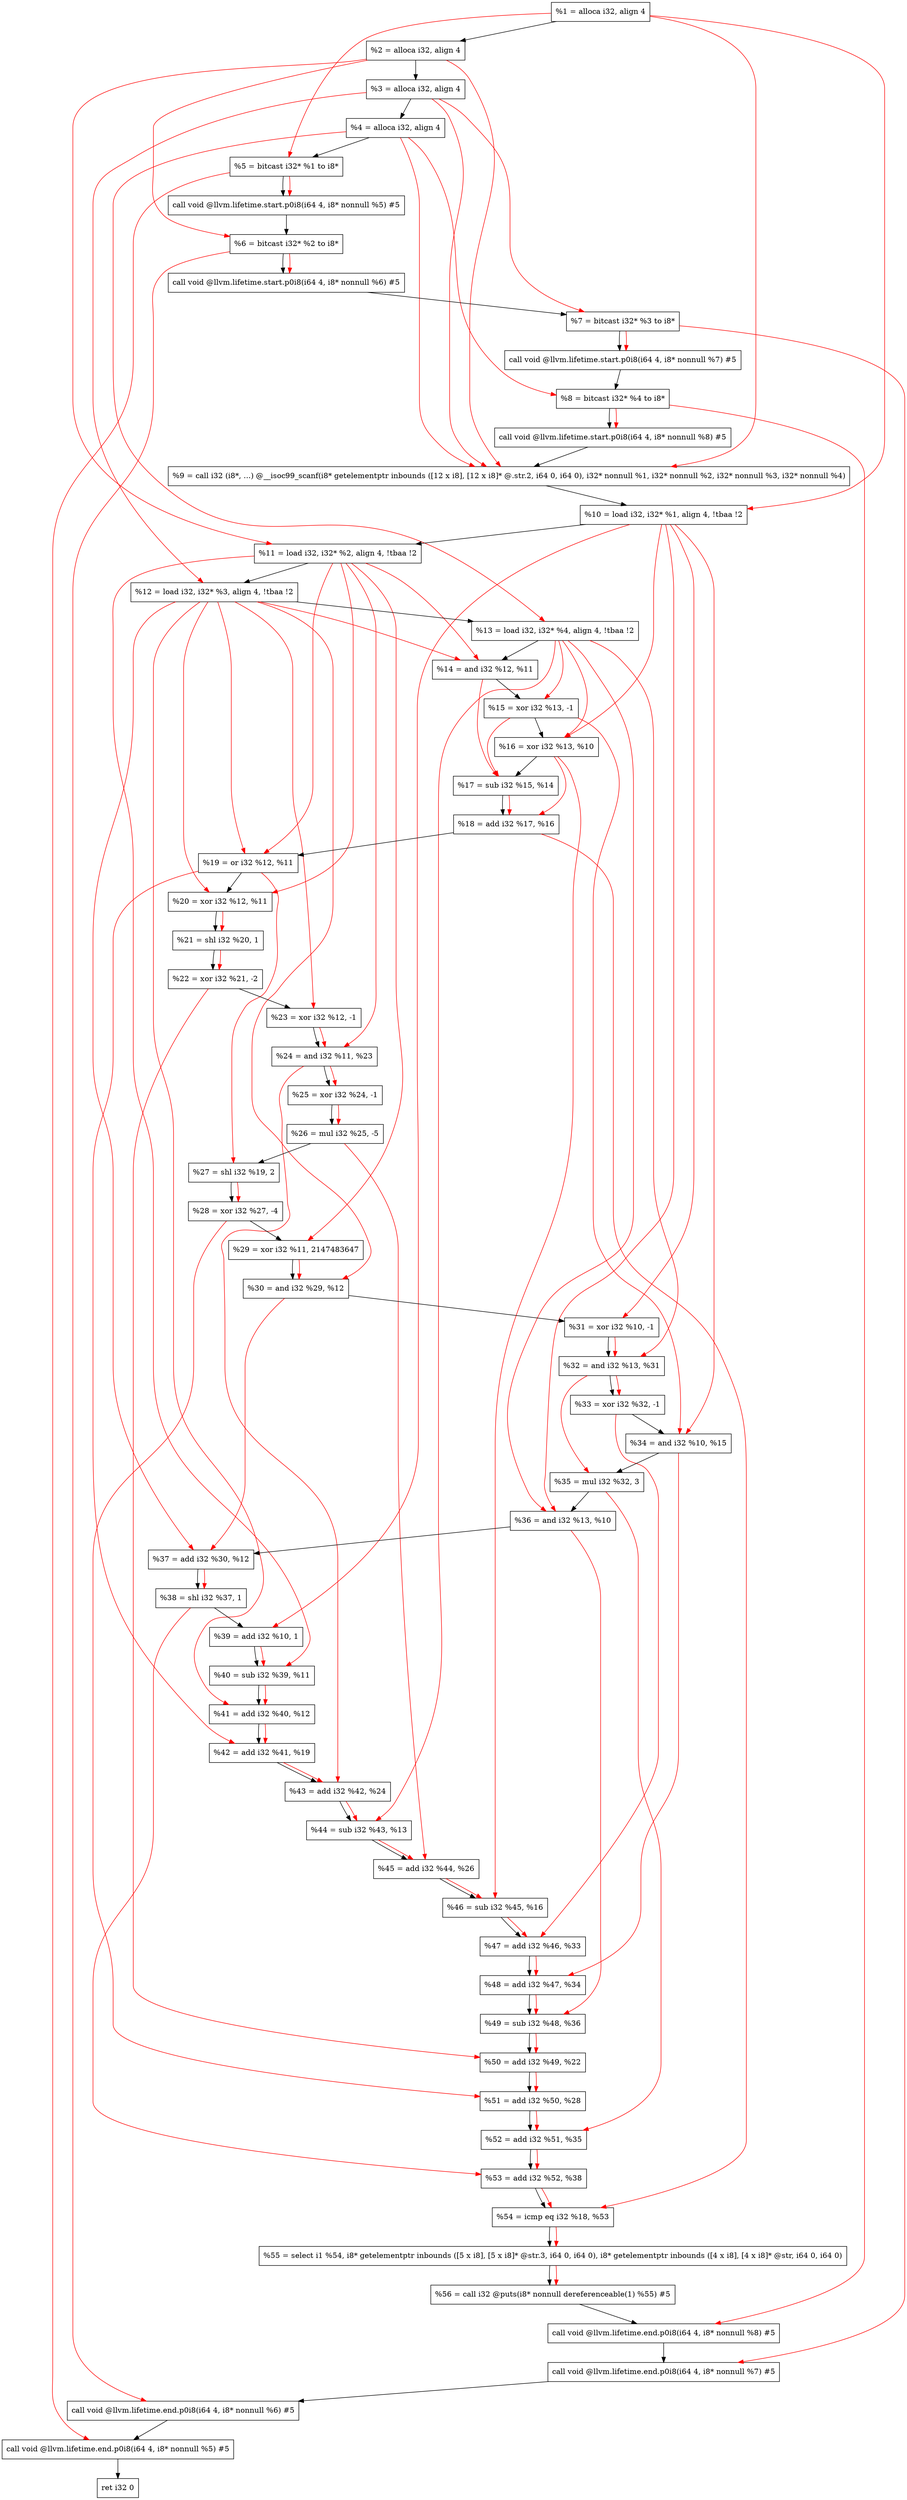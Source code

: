 digraph "DFG for'main' function" {
	Node0xd7bd08[shape=record, label="  %1 = alloca i32, align 4"];
	Node0xd7bd88[shape=record, label="  %2 = alloca i32, align 4"];
	Node0xd7be18[shape=record, label="  %3 = alloca i32, align 4"];
	Node0xd7be78[shape=record, label="  %4 = alloca i32, align 4"];
	Node0xd7bf28[shape=record, label="  %5 = bitcast i32* %1 to i8*"];
	Node0xd7c358[shape=record, label="  call void @llvm.lifetime.start.p0i8(i64 4, i8* nonnull %5) #5"];
	Node0xd7c438[shape=record, label="  %6 = bitcast i32* %2 to i8*"];
	Node0xd7c538[shape=record, label="  call void @llvm.lifetime.start.p0i8(i64 4, i8* nonnull %6) #5"];
	Node0xd7c5f8[shape=record, label="  %7 = bitcast i32* %3 to i8*"];
	Node0xd7c6a8[shape=record, label="  call void @llvm.lifetime.start.p0i8(i64 4, i8* nonnull %7) #5"];
	Node0xd7c768[shape=record, label="  %8 = bitcast i32* %4 to i8*"];
	Node0xd7c818[shape=record, label="  call void @llvm.lifetime.start.p0i8(i64 4, i8* nonnull %8) #5"];
	Node0xd76b90[shape=record, label="  %9 = call i32 (i8*, ...) @__isoc99_scanf(i8* getelementptr inbounds ([12 x i8], [12 x i8]* @.str.2, i64 0, i64 0), i32* nonnull %1, i32* nonnull %2, i32* nonnull %3, i32* nonnull %4)"];
	Node0xd7ca18[shape=record, label="  %10 = load i32, i32* %1, align 4, !tbaa !2"];
	Node0xd7d988[shape=record, label="  %11 = load i32, i32* %2, align 4, !tbaa !2"];
	Node0xd7dff8[shape=record, label="  %12 = load i32, i32* %3, align 4, !tbaa !2"];
	Node0xd7e058[shape=record, label="  %13 = load i32, i32* %4, align 4, !tbaa !2"];
	Node0xd7e0d0[shape=record, label="  %14 = and i32 %12, %11"];
	Node0xd7e140[shape=record, label="  %15 = xor i32 %13, -1"];
	Node0xd7e1b0[shape=record, label="  %16 = xor i32 %13, %10"];
	Node0xd7e220[shape=record, label="  %17 = sub i32 %15, %14"];
	Node0xd7e290[shape=record, label="  %18 = add i32 %17, %16"];
	Node0xd7e300[shape=record, label="  %19 = or i32 %12, %11"];
	Node0xd7e370[shape=record, label="  %20 = xor i32 %12, %11"];
	Node0xd7e3e0[shape=record, label="  %21 = shl i32 %20, 1"];
	Node0xd7e450[shape=record, label="  %22 = xor i32 %21, -2"];
	Node0xd7e4c0[shape=record, label="  %23 = xor i32 %12, -1"];
	Node0xd7e530[shape=record, label="  %24 = and i32 %11, %23"];
	Node0xd7e5a0[shape=record, label="  %25 = xor i32 %24, -1"];
	Node0xd7e610[shape=record, label="  %26 = mul i32 %25, -5"];
	Node0xd7e680[shape=record, label="  %27 = shl i32 %19, 2"];
	Node0xd7e6f0[shape=record, label="  %28 = xor i32 %27, -4"];
	Node0xd7e760[shape=record, label="  %29 = xor i32 %11, 2147483647"];
	Node0xd7e7d0[shape=record, label="  %30 = and i32 %29, %12"];
	Node0xd7e840[shape=record, label="  %31 = xor i32 %10, -1"];
	Node0xd7e8b0[shape=record, label="  %32 = and i32 %13, %31"];
	Node0xd7e920[shape=record, label="  %33 = xor i32 %32, -1"];
	Node0xd7e990[shape=record, label="  %34 = and i32 %10, %15"];
	Node0xd7ea00[shape=record, label="  %35 = mul i32 %32, 3"];
	Node0xd7ea70[shape=record, label="  %36 = and i32 %13, %10"];
	Node0xd7eae0[shape=record, label="  %37 = add i32 %30, %12"];
	Node0xd7eb50[shape=record, label="  %38 = shl i32 %37, 1"];
	Node0xd7ebc0[shape=record, label="  %39 = add i32 %10, 1"];
	Node0xd7ec30[shape=record, label="  %40 = sub i32 %39, %11"];
	Node0xd7eca0[shape=record, label="  %41 = add i32 %40, %12"];
	Node0xd7ed10[shape=record, label="  %42 = add i32 %41, %19"];
	Node0xd7ed80[shape=record, label="  %43 = add i32 %42, %24"];
	Node0xd7edf0[shape=record, label="  %44 = sub i32 %43, %13"];
	Node0xd7ee60[shape=record, label="  %45 = add i32 %44, %26"];
	Node0xd7eed0[shape=record, label="  %46 = sub i32 %45, %16"];
	Node0xd7ef40[shape=record, label="  %47 = add i32 %46, %33"];
	Node0xd7efb0[shape=record, label="  %48 = add i32 %47, %34"];
	Node0xd7f020[shape=record, label="  %49 = sub i32 %48, %36"];
	Node0xd7f090[shape=record, label="  %50 = add i32 %49, %22"];
	Node0xd7f100[shape=record, label="  %51 = add i32 %50, %28"];
	Node0xd7f170[shape=record, label="  %52 = add i32 %51, %35"];
	Node0xd7f1e0[shape=record, label="  %53 = add i32 %52, %38"];
	Node0xd7f250[shape=record, label="  %54 = icmp eq i32 %18, %53"];
	Node0xd1b8b8[shape=record, label="  %55 = select i1 %54, i8* getelementptr inbounds ([5 x i8], [5 x i8]* @str.3, i64 0, i64 0), i8* getelementptr inbounds ([4 x i8], [4 x i8]* @str, i64 0, i64 0)"];
	Node0xd7f2e0[shape=record, label="  %56 = call i32 @puts(i8* nonnull dereferenceable(1) %55) #5"];
	Node0xd7f588[shape=record, label="  call void @llvm.lifetime.end.p0i8(i64 4, i8* nonnull %8) #5"];
	Node0xd7f6e8[shape=record, label="  call void @llvm.lifetime.end.p0i8(i64 4, i8* nonnull %7) #5"];
	Node0xd7f7f8[shape=record, label="  call void @llvm.lifetime.end.p0i8(i64 4, i8* nonnull %6) #5"];
	Node0xd7f908[shape=record, label="  call void @llvm.lifetime.end.p0i8(i64 4, i8* nonnull %5) #5"];
	Node0xd7f9c8[shape=record, label="  ret i32 0"];
	Node0xd7bd08 -> Node0xd7bd88;
	Node0xd7bd88 -> Node0xd7be18;
	Node0xd7be18 -> Node0xd7be78;
	Node0xd7be78 -> Node0xd7bf28;
	Node0xd7bf28 -> Node0xd7c358;
	Node0xd7c358 -> Node0xd7c438;
	Node0xd7c438 -> Node0xd7c538;
	Node0xd7c538 -> Node0xd7c5f8;
	Node0xd7c5f8 -> Node0xd7c6a8;
	Node0xd7c6a8 -> Node0xd7c768;
	Node0xd7c768 -> Node0xd7c818;
	Node0xd7c818 -> Node0xd76b90;
	Node0xd76b90 -> Node0xd7ca18;
	Node0xd7ca18 -> Node0xd7d988;
	Node0xd7d988 -> Node0xd7dff8;
	Node0xd7dff8 -> Node0xd7e058;
	Node0xd7e058 -> Node0xd7e0d0;
	Node0xd7e0d0 -> Node0xd7e140;
	Node0xd7e140 -> Node0xd7e1b0;
	Node0xd7e1b0 -> Node0xd7e220;
	Node0xd7e220 -> Node0xd7e290;
	Node0xd7e290 -> Node0xd7e300;
	Node0xd7e300 -> Node0xd7e370;
	Node0xd7e370 -> Node0xd7e3e0;
	Node0xd7e3e0 -> Node0xd7e450;
	Node0xd7e450 -> Node0xd7e4c0;
	Node0xd7e4c0 -> Node0xd7e530;
	Node0xd7e530 -> Node0xd7e5a0;
	Node0xd7e5a0 -> Node0xd7e610;
	Node0xd7e610 -> Node0xd7e680;
	Node0xd7e680 -> Node0xd7e6f0;
	Node0xd7e6f0 -> Node0xd7e760;
	Node0xd7e760 -> Node0xd7e7d0;
	Node0xd7e7d0 -> Node0xd7e840;
	Node0xd7e840 -> Node0xd7e8b0;
	Node0xd7e8b0 -> Node0xd7e920;
	Node0xd7e920 -> Node0xd7e990;
	Node0xd7e990 -> Node0xd7ea00;
	Node0xd7ea00 -> Node0xd7ea70;
	Node0xd7ea70 -> Node0xd7eae0;
	Node0xd7eae0 -> Node0xd7eb50;
	Node0xd7eb50 -> Node0xd7ebc0;
	Node0xd7ebc0 -> Node0xd7ec30;
	Node0xd7ec30 -> Node0xd7eca0;
	Node0xd7eca0 -> Node0xd7ed10;
	Node0xd7ed10 -> Node0xd7ed80;
	Node0xd7ed80 -> Node0xd7edf0;
	Node0xd7edf0 -> Node0xd7ee60;
	Node0xd7ee60 -> Node0xd7eed0;
	Node0xd7eed0 -> Node0xd7ef40;
	Node0xd7ef40 -> Node0xd7efb0;
	Node0xd7efb0 -> Node0xd7f020;
	Node0xd7f020 -> Node0xd7f090;
	Node0xd7f090 -> Node0xd7f100;
	Node0xd7f100 -> Node0xd7f170;
	Node0xd7f170 -> Node0xd7f1e0;
	Node0xd7f1e0 -> Node0xd7f250;
	Node0xd7f250 -> Node0xd1b8b8;
	Node0xd1b8b8 -> Node0xd7f2e0;
	Node0xd7f2e0 -> Node0xd7f588;
	Node0xd7f588 -> Node0xd7f6e8;
	Node0xd7f6e8 -> Node0xd7f7f8;
	Node0xd7f7f8 -> Node0xd7f908;
	Node0xd7f908 -> Node0xd7f9c8;
edge [color=red]
	Node0xd7bd08 -> Node0xd7bf28;
	Node0xd7bf28 -> Node0xd7c358;
	Node0xd7bd88 -> Node0xd7c438;
	Node0xd7c438 -> Node0xd7c538;
	Node0xd7be18 -> Node0xd7c5f8;
	Node0xd7c5f8 -> Node0xd7c6a8;
	Node0xd7be78 -> Node0xd7c768;
	Node0xd7c768 -> Node0xd7c818;
	Node0xd7bd08 -> Node0xd76b90;
	Node0xd7bd88 -> Node0xd76b90;
	Node0xd7be18 -> Node0xd76b90;
	Node0xd7be78 -> Node0xd76b90;
	Node0xd7bd08 -> Node0xd7ca18;
	Node0xd7bd88 -> Node0xd7d988;
	Node0xd7be18 -> Node0xd7dff8;
	Node0xd7be78 -> Node0xd7e058;
	Node0xd7dff8 -> Node0xd7e0d0;
	Node0xd7d988 -> Node0xd7e0d0;
	Node0xd7e058 -> Node0xd7e140;
	Node0xd7e058 -> Node0xd7e1b0;
	Node0xd7ca18 -> Node0xd7e1b0;
	Node0xd7e140 -> Node0xd7e220;
	Node0xd7e0d0 -> Node0xd7e220;
	Node0xd7e220 -> Node0xd7e290;
	Node0xd7e1b0 -> Node0xd7e290;
	Node0xd7dff8 -> Node0xd7e300;
	Node0xd7d988 -> Node0xd7e300;
	Node0xd7dff8 -> Node0xd7e370;
	Node0xd7d988 -> Node0xd7e370;
	Node0xd7e370 -> Node0xd7e3e0;
	Node0xd7e3e0 -> Node0xd7e450;
	Node0xd7dff8 -> Node0xd7e4c0;
	Node0xd7d988 -> Node0xd7e530;
	Node0xd7e4c0 -> Node0xd7e530;
	Node0xd7e530 -> Node0xd7e5a0;
	Node0xd7e5a0 -> Node0xd7e610;
	Node0xd7e300 -> Node0xd7e680;
	Node0xd7e680 -> Node0xd7e6f0;
	Node0xd7d988 -> Node0xd7e760;
	Node0xd7e760 -> Node0xd7e7d0;
	Node0xd7dff8 -> Node0xd7e7d0;
	Node0xd7ca18 -> Node0xd7e840;
	Node0xd7e058 -> Node0xd7e8b0;
	Node0xd7e840 -> Node0xd7e8b0;
	Node0xd7e8b0 -> Node0xd7e920;
	Node0xd7ca18 -> Node0xd7e990;
	Node0xd7e140 -> Node0xd7e990;
	Node0xd7e8b0 -> Node0xd7ea00;
	Node0xd7e058 -> Node0xd7ea70;
	Node0xd7ca18 -> Node0xd7ea70;
	Node0xd7e7d0 -> Node0xd7eae0;
	Node0xd7dff8 -> Node0xd7eae0;
	Node0xd7eae0 -> Node0xd7eb50;
	Node0xd7ca18 -> Node0xd7ebc0;
	Node0xd7ebc0 -> Node0xd7ec30;
	Node0xd7d988 -> Node0xd7ec30;
	Node0xd7ec30 -> Node0xd7eca0;
	Node0xd7dff8 -> Node0xd7eca0;
	Node0xd7eca0 -> Node0xd7ed10;
	Node0xd7e300 -> Node0xd7ed10;
	Node0xd7ed10 -> Node0xd7ed80;
	Node0xd7e530 -> Node0xd7ed80;
	Node0xd7ed80 -> Node0xd7edf0;
	Node0xd7e058 -> Node0xd7edf0;
	Node0xd7edf0 -> Node0xd7ee60;
	Node0xd7e610 -> Node0xd7ee60;
	Node0xd7ee60 -> Node0xd7eed0;
	Node0xd7e1b0 -> Node0xd7eed0;
	Node0xd7eed0 -> Node0xd7ef40;
	Node0xd7e920 -> Node0xd7ef40;
	Node0xd7ef40 -> Node0xd7efb0;
	Node0xd7e990 -> Node0xd7efb0;
	Node0xd7efb0 -> Node0xd7f020;
	Node0xd7ea70 -> Node0xd7f020;
	Node0xd7f020 -> Node0xd7f090;
	Node0xd7e450 -> Node0xd7f090;
	Node0xd7f090 -> Node0xd7f100;
	Node0xd7e6f0 -> Node0xd7f100;
	Node0xd7f100 -> Node0xd7f170;
	Node0xd7ea00 -> Node0xd7f170;
	Node0xd7f170 -> Node0xd7f1e0;
	Node0xd7eb50 -> Node0xd7f1e0;
	Node0xd7e290 -> Node0xd7f250;
	Node0xd7f1e0 -> Node0xd7f250;
	Node0xd7f250 -> Node0xd1b8b8;
	Node0xd1b8b8 -> Node0xd7f2e0;
	Node0xd7c768 -> Node0xd7f588;
	Node0xd7c5f8 -> Node0xd7f6e8;
	Node0xd7c438 -> Node0xd7f7f8;
	Node0xd7bf28 -> Node0xd7f908;
}
